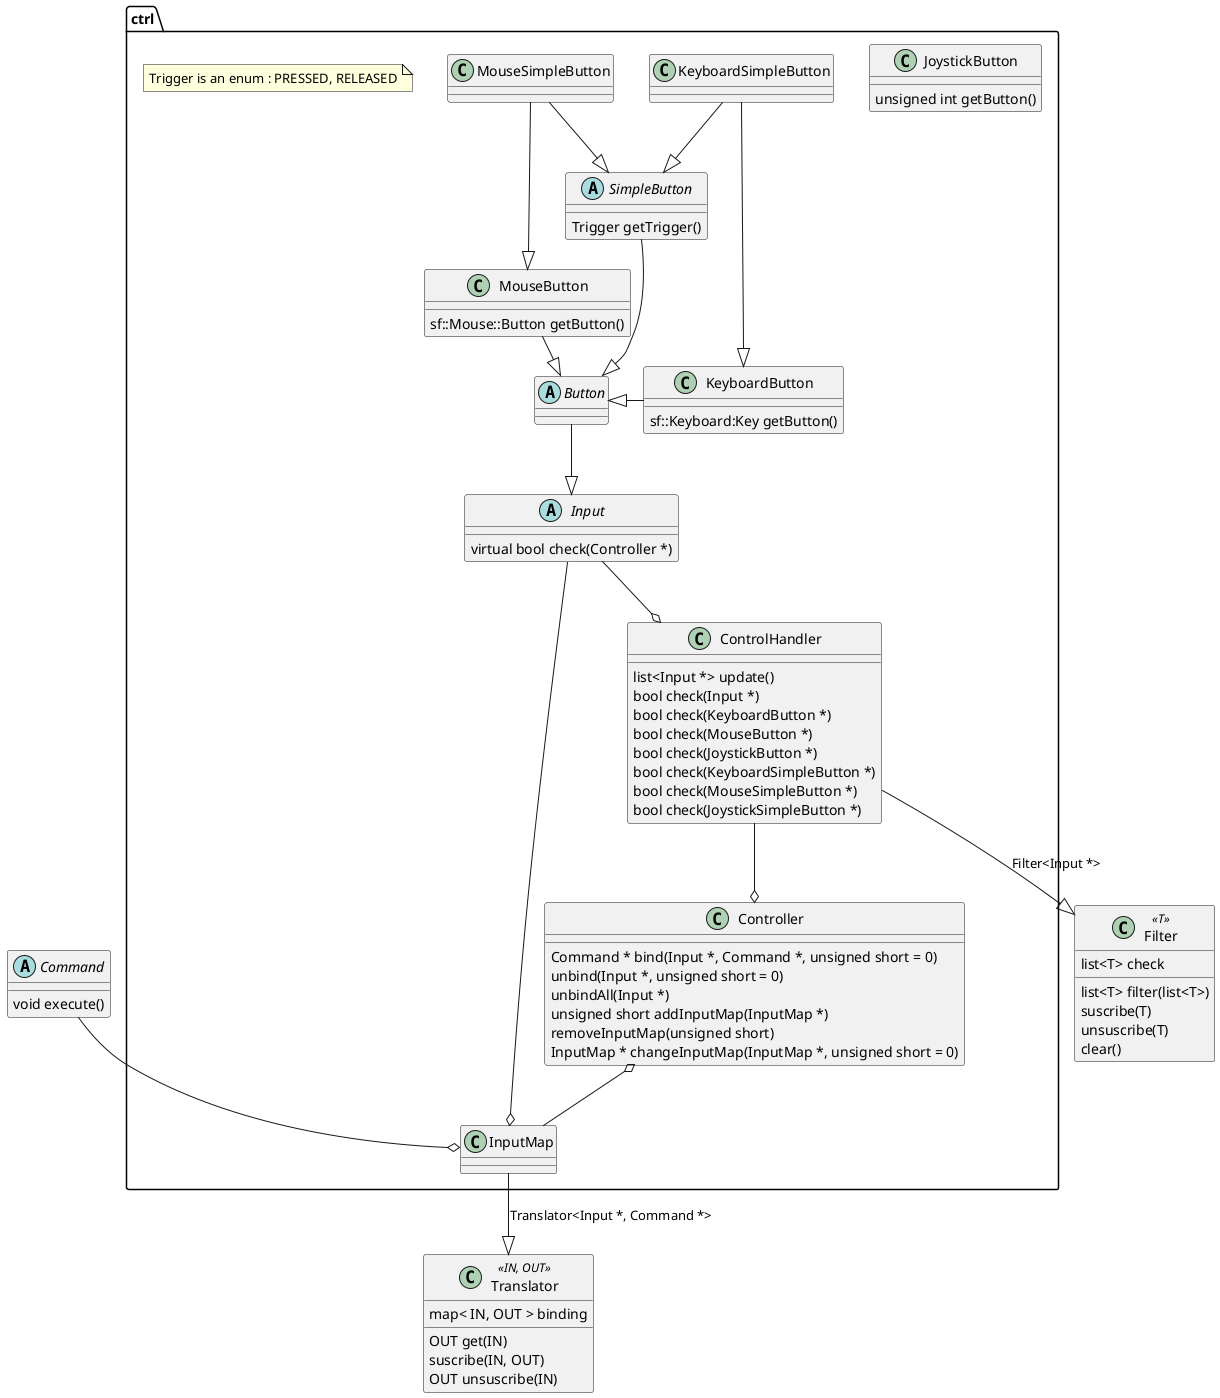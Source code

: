 @startuml


abstract class Command{
      void execute()
}


class Filter << T >>{
list<T> check
list<T> filter(list<T>)
suscribe(T)
unsuscribe(T)
clear()
}

class Translator << IN, OUT >>{
map< IN, OUT > binding
OUT get(IN)
suscribe(IN, OUT)
OUT unsuscribe(IN)
}

package ctrl{

abstract class Input{
         virtual bool check(Controller *)
}

abstract class Button

abstract class SimpleButton{
      Trigger getTrigger()
}

class MouseButton{
      sf::Mouse::Button getButton()
}

class KeyboardButton{
      sf::Keyboard:Key getButton()
}

class JoystickButton{
      unsigned int getButton()
}


class ControlHandler{
      list<Input *> update()
      bool check(Input *)
      bool check(KeyboardButton *)
      bool check(MouseButton *)
      bool check(JoystickButton *)
      bool check(KeyboardSimpleButton *)
      bool check(MouseSimpleButton *)
      bool check(JoystickSimpleButton *)
}

class Controller{
Command * bind(Input *, Command *, unsigned short = 0)
unbind(Input *, unsigned short = 0)
unbindAll(Input *)
unsigned short addInputMap(InputMap *)
removeInputMap(unsigned short)
InputMap * changeInputMap(InputMap *, unsigned short = 0)
}

Button --|> Input
SimpleButton --|> Button
'JoystickButton -up-|> Button
KeyboardButton -left-|> Button
MouseButton -right-|> Button
'JoystickSimpleButton --|> JoystickButton
KeyboardSimpleButton --|> KeyboardButton
MouseSimpleButton --|> MouseButton
'JoystickSimpleButton --|> SimpleButton
KeyboardSimpleButton --|> SimpleButton
MouseSimpleButton --|> SimpleButton

Input --o ControlHandler
ControlHandler --o Controller
Controller o-- InputMap
Input --o InputMap
Command --o InputMap

note "Trigger is an enum : PRESSED, RELEASED" as tr
'tr .left. SimpleButton

}

ControlHandler --|> Filter : Filter<Input *>
InputMap --|> Translator : Translator<Input *, Command *>

@enduml